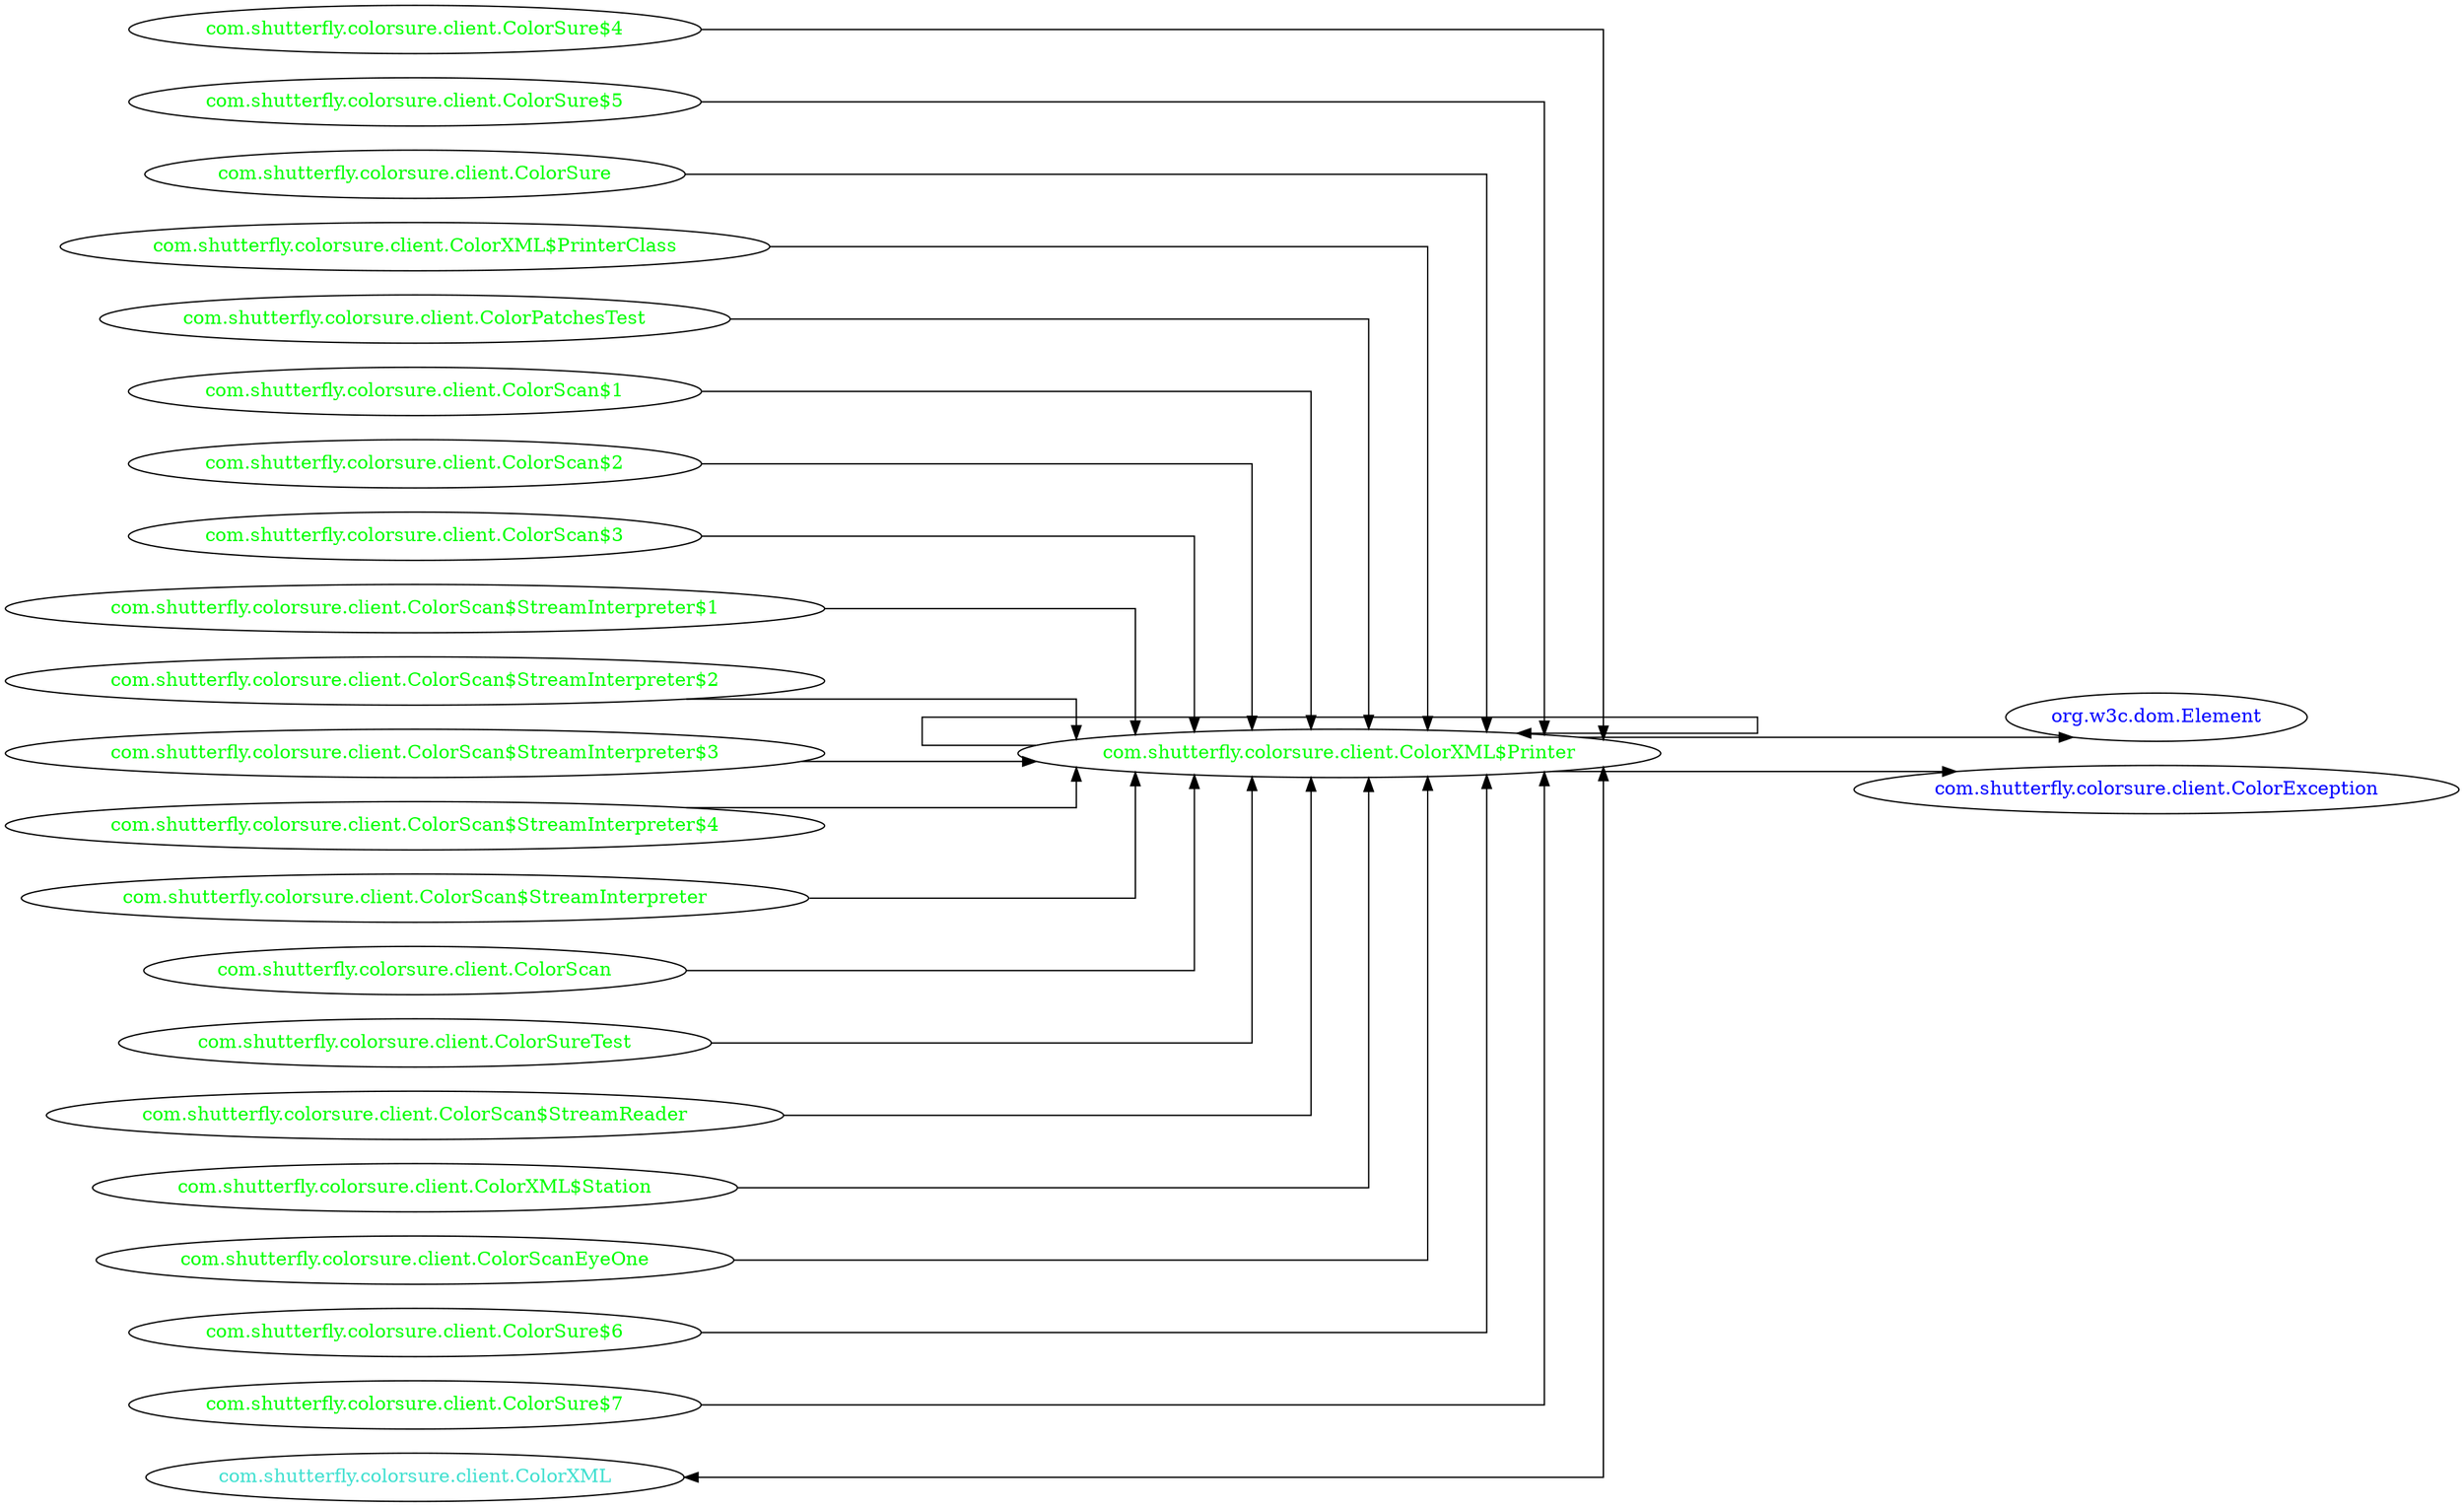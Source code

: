 digraph dependencyGraph {
 concentrate=true;
 ranksep="2.0";
 rankdir="LR"; 
 splines="ortho";
"com.shutterfly.colorsure.client.ColorXML$Printer" [fontcolor="red"];
"org.w3c.dom.Element" [ fontcolor="blue" ];
"com.shutterfly.colorsure.client.ColorXML$Printer"->"org.w3c.dom.Element";
"com.shutterfly.colorsure.client.ColorException" [ fontcolor="blue" ];
"com.shutterfly.colorsure.client.ColorXML$Printer"->"com.shutterfly.colorsure.client.ColorException";
"com.shutterfly.colorsure.client.ColorSure$4" [ fontcolor="green" ];
"com.shutterfly.colorsure.client.ColorSure$4"->"com.shutterfly.colorsure.client.ColorXML$Printer";
"com.shutterfly.colorsure.client.ColorSure$5" [ fontcolor="green" ];
"com.shutterfly.colorsure.client.ColorSure$5"->"com.shutterfly.colorsure.client.ColorXML$Printer";
"com.shutterfly.colorsure.client.ColorSure" [ fontcolor="green" ];
"com.shutterfly.colorsure.client.ColorSure"->"com.shutterfly.colorsure.client.ColorXML$Printer";
"com.shutterfly.colorsure.client.ColorXML$PrinterClass" [ fontcolor="green" ];
"com.shutterfly.colorsure.client.ColorXML$PrinterClass"->"com.shutterfly.colorsure.client.ColorXML$Printer";
"com.shutterfly.colorsure.client.ColorPatchesTest" [ fontcolor="green" ];
"com.shutterfly.colorsure.client.ColorPatchesTest"->"com.shutterfly.colorsure.client.ColorXML$Printer";
"com.shutterfly.colorsure.client.ColorScan$1" [ fontcolor="green" ];
"com.shutterfly.colorsure.client.ColorScan$1"->"com.shutterfly.colorsure.client.ColorXML$Printer";
"com.shutterfly.colorsure.client.ColorScan$2" [ fontcolor="green" ];
"com.shutterfly.colorsure.client.ColorScan$2"->"com.shutterfly.colorsure.client.ColorXML$Printer";
"com.shutterfly.colorsure.client.ColorScan$3" [ fontcolor="green" ];
"com.shutterfly.colorsure.client.ColorScan$3"->"com.shutterfly.colorsure.client.ColorXML$Printer";
"com.shutterfly.colorsure.client.ColorScan$StreamInterpreter$1" [ fontcolor="green" ];
"com.shutterfly.colorsure.client.ColorScan$StreamInterpreter$1"->"com.shutterfly.colorsure.client.ColorXML$Printer";
"com.shutterfly.colorsure.client.ColorScan$StreamInterpreter$2" [ fontcolor="green" ];
"com.shutterfly.colorsure.client.ColorScan$StreamInterpreter$2"->"com.shutterfly.colorsure.client.ColorXML$Printer";
"com.shutterfly.colorsure.client.ColorScan$StreamInterpreter$3" [ fontcolor="green" ];
"com.shutterfly.colorsure.client.ColorScan$StreamInterpreter$3"->"com.shutterfly.colorsure.client.ColorXML$Printer";
"com.shutterfly.colorsure.client.ColorScan$StreamInterpreter$4" [ fontcolor="green" ];
"com.shutterfly.colorsure.client.ColorScan$StreamInterpreter$4"->"com.shutterfly.colorsure.client.ColorXML$Printer";
"com.shutterfly.colorsure.client.ColorScan$StreamInterpreter" [ fontcolor="green" ];
"com.shutterfly.colorsure.client.ColorScan$StreamInterpreter"->"com.shutterfly.colorsure.client.ColorXML$Printer";
"com.shutterfly.colorsure.client.ColorScan" [ fontcolor="green" ];
"com.shutterfly.colorsure.client.ColorScan"->"com.shutterfly.colorsure.client.ColorXML$Printer";
"com.shutterfly.colorsure.client.ColorSureTest" [ fontcolor="green" ];
"com.shutterfly.colorsure.client.ColorSureTest"->"com.shutterfly.colorsure.client.ColorXML$Printer";
"com.shutterfly.colorsure.client.ColorScan$StreamReader" [ fontcolor="green" ];
"com.shutterfly.colorsure.client.ColorScan$StreamReader"->"com.shutterfly.colorsure.client.ColorXML$Printer";
"com.shutterfly.colorsure.client.ColorXML$Station" [ fontcolor="green" ];
"com.shutterfly.colorsure.client.ColorXML$Station"->"com.shutterfly.colorsure.client.ColorXML$Printer";
"com.shutterfly.colorsure.client.ColorScanEyeOne" [ fontcolor="green" ];
"com.shutterfly.colorsure.client.ColorScanEyeOne"->"com.shutterfly.colorsure.client.ColorXML$Printer";
"com.shutterfly.colorsure.client.ColorSure$6" [ fontcolor="green" ];
"com.shutterfly.colorsure.client.ColorSure$6"->"com.shutterfly.colorsure.client.ColorXML$Printer";
"com.shutterfly.colorsure.client.ColorXML$Printer" [ fontcolor="green" ];
"com.shutterfly.colorsure.client.ColorXML$Printer"->"com.shutterfly.colorsure.client.ColorXML$Printer";
"com.shutterfly.colorsure.client.ColorSure$7" [ fontcolor="green" ];
"com.shutterfly.colorsure.client.ColorSure$7"->"com.shutterfly.colorsure.client.ColorXML$Printer";
"com.shutterfly.colorsure.client.ColorXML" [ fontcolor="turquoise" ];
"com.shutterfly.colorsure.client.ColorXML"->"com.shutterfly.colorsure.client.ColorXML$Printer" [dir=both];
}